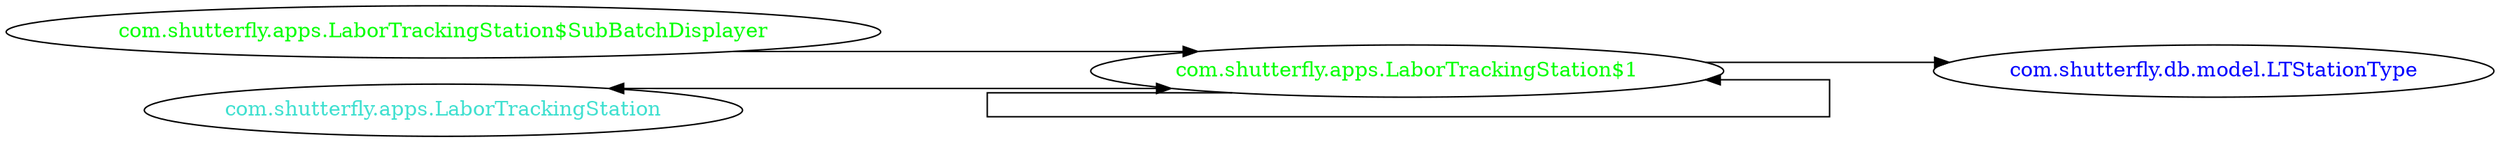 digraph dependencyGraph {
 concentrate=true;
 ranksep="2.0";
 rankdir="LR"; 
 splines="ortho";
"com.shutterfly.apps.LaborTrackingStation$1" [fontcolor="red"];
"com.shutterfly.db.model.LTStationType" [ fontcolor="blue" ];
"com.shutterfly.apps.LaborTrackingStation$1"->"com.shutterfly.db.model.LTStationType";
"com.shutterfly.apps.LaborTrackingStation$1" [ fontcolor="green" ];
"com.shutterfly.apps.LaborTrackingStation$1"->"com.shutterfly.apps.LaborTrackingStation$1";
"com.shutterfly.apps.LaborTrackingStation$SubBatchDisplayer" [ fontcolor="green" ];
"com.shutterfly.apps.LaborTrackingStation$SubBatchDisplayer"->"com.shutterfly.apps.LaborTrackingStation$1";
"com.shutterfly.apps.LaborTrackingStation" [ fontcolor="turquoise" ];
"com.shutterfly.apps.LaborTrackingStation"->"com.shutterfly.apps.LaborTrackingStation$1" [dir=both];
}